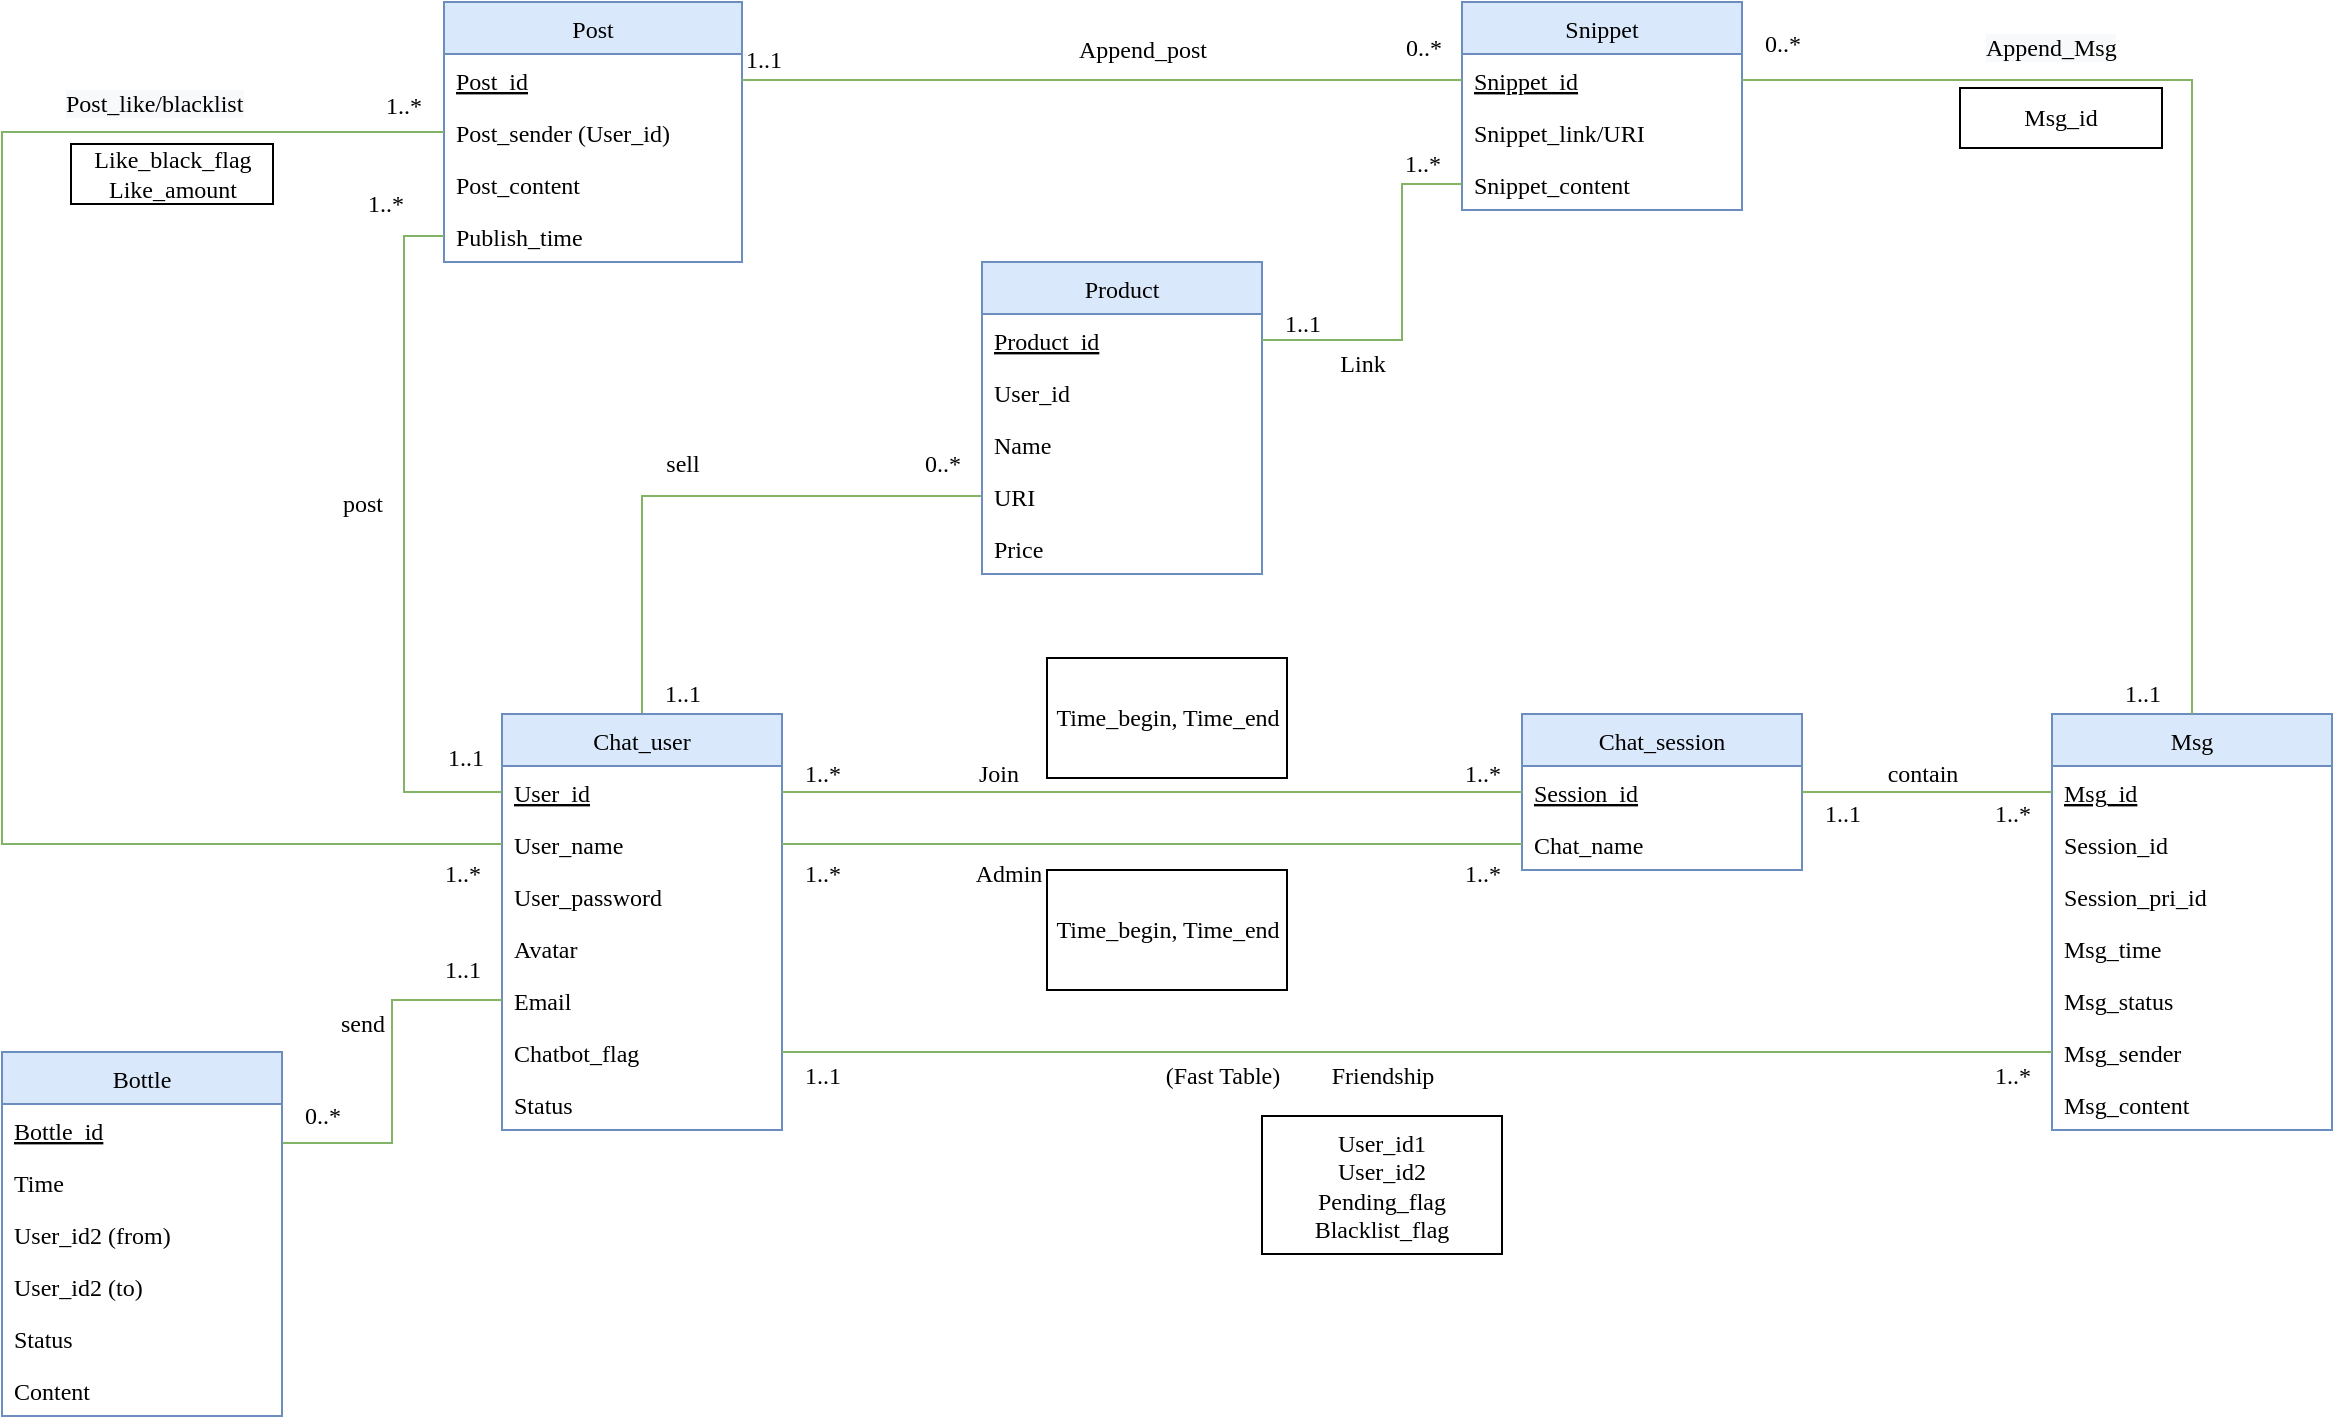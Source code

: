 <mxfile version="14.4.2" type="device"><diagram id="dTtkQIJYa2IMiTzv9Ntz" name="Page-1"><mxGraphModel dx="2128" dy="2342" grid="1" gridSize="10" guides="1" tooltips="1" connect="1" arrows="1" fold="1" page="1" pageScale="1" pageWidth="827" pageHeight="1169" math="0" shadow="0"><root><mxCell id="0"/><mxCell id="1" parent="0"/><mxCell id="8RAyutqbreIMR5R0XzN1-37" style="edgeStyle=orthogonalEdgeStyle;rounded=0;orthogonalLoop=1;jettySize=auto;html=1;exitX=0.5;exitY=0;exitDx=0;exitDy=0;entryX=0;entryY=0.5;entryDx=0;entryDy=0;endArrow=none;endFill=0;fontFamily=Verdana;fillColor=#d5e8d4;strokeColor=#82b366;" parent="1" source="8lagJGN-GqbH0Vg4iJa4-3" target="8RAyutqbreIMR5R0XzN1-34" edge="1"><mxGeometry relative="1" as="geometry"><Array as="points"><mxPoint x="200" y="216"/></Array></mxGeometry></mxCell><mxCell id="8lagJGN-GqbH0Vg4iJa4-3" value="Chat_user" style="swimlane;fontStyle=0;childLayout=stackLayout;horizontal=1;startSize=26;fillColor=#dae8fc;horizontalStack=0;resizeParent=1;resizeParentMax=0;resizeLast=0;collapsible=1;marginBottom=0;fontFamily=Verdana;strokeColor=#6c8ebf;" parent="1" vertex="1"><mxGeometry x="130" y="325" width="140" height="208" as="geometry"><mxRectangle x="470" y="430" width="60" height="26" as="alternateBounds"/></mxGeometry></mxCell><mxCell id="8lagJGN-GqbH0Vg4iJa4-4" value="User_id" style="text;strokeColor=none;fillColor=none;align=left;verticalAlign=top;spacingLeft=4;spacingRight=4;overflow=hidden;rotatable=0;points=[[0,0.5],[1,0.5]];portConstraint=eastwest;fontStyle=4;fontFamily=Verdana;" parent="8lagJGN-GqbH0Vg4iJa4-3" vertex="1"><mxGeometry y="26" width="140" height="26" as="geometry"/></mxCell><mxCell id="8lagJGN-GqbH0Vg4iJa4-5" value="User_name" style="text;strokeColor=none;fillColor=none;align=left;verticalAlign=top;spacingLeft=4;spacingRight=4;overflow=hidden;rotatable=0;points=[[0,0.5],[1,0.5]];portConstraint=eastwest;fontFamily=Verdana;" parent="8lagJGN-GqbH0Vg4iJa4-3" vertex="1"><mxGeometry y="52" width="140" height="26" as="geometry"/></mxCell><mxCell id="8lagJGN-GqbH0Vg4iJa4-6" value="User_password" style="text;strokeColor=none;fillColor=none;align=left;verticalAlign=top;spacingLeft=4;spacingRight=4;overflow=hidden;rotatable=0;points=[[0,0.5],[1,0.5]];portConstraint=eastwest;fontFamily=Verdana;" parent="8lagJGN-GqbH0Vg4iJa4-3" vertex="1"><mxGeometry y="78" width="140" height="26" as="geometry"/></mxCell><mxCell id="n4pVlpThut_DQTIlphxN-23" value="Avatar" style="text;strokeColor=none;fillColor=none;align=left;verticalAlign=top;spacingLeft=4;spacingRight=4;overflow=hidden;rotatable=0;points=[[0,0.5],[1,0.5]];portConstraint=eastwest;fontFamily=Verdana;" vertex="1" parent="8lagJGN-GqbH0Vg4iJa4-3"><mxGeometry y="104" width="140" height="26" as="geometry"/></mxCell><mxCell id="tEU7X94DvSa0BvS8k2yI-3" value="Email" style="text;strokeColor=none;fillColor=none;align=left;verticalAlign=top;spacingLeft=4;spacingRight=4;overflow=hidden;rotatable=0;points=[[0,0.5],[1,0.5]];portConstraint=eastwest;fontFamily=Verdana;" parent="8lagJGN-GqbH0Vg4iJa4-3" vertex="1"><mxGeometry y="130" width="140" height="26" as="geometry"/></mxCell><mxCell id="sKKU6vG8FIEmvplbqzsH-193" value="Chatbot_flag" style="text;strokeColor=none;fillColor=none;align=left;verticalAlign=top;spacingLeft=4;spacingRight=4;overflow=hidden;rotatable=0;points=[[0,0.5],[1,0.5]];portConstraint=eastwest;fontFamily=Verdana;" parent="8lagJGN-GqbH0Vg4iJa4-3" vertex="1"><mxGeometry y="156" width="140" height="26" as="geometry"/></mxCell><mxCell id="sKKU6vG8FIEmvplbqzsH-180" value="Status" style="text;strokeColor=none;fillColor=none;align=left;verticalAlign=top;spacingLeft=4;spacingRight=4;overflow=hidden;rotatable=0;points=[[0,0.5],[1,0.5]];portConstraint=eastwest;fontFamily=Verdana;" parent="8lagJGN-GqbH0Vg4iJa4-3" vertex="1"><mxGeometry y="182" width="140" height="26" as="geometry"/></mxCell><mxCell id="8lagJGN-GqbH0Vg4iJa4-7" value="Chat_session" style="swimlane;fontStyle=0;childLayout=stackLayout;horizontal=1;startSize=26;fillColor=#dae8fc;horizontalStack=0;resizeParent=1;resizeParentMax=0;resizeLast=0;collapsible=1;marginBottom=0;fontFamily=Verdana;strokeColor=#6c8ebf;" parent="1" vertex="1"><mxGeometry x="640" y="325" width="140" height="78" as="geometry"/></mxCell><mxCell id="8lagJGN-GqbH0Vg4iJa4-8" value="Session_id" style="text;strokeColor=none;fillColor=none;align=left;verticalAlign=top;spacingLeft=4;spacingRight=4;overflow=hidden;rotatable=0;points=[[0,0.5],[1,0.5]];portConstraint=eastwest;fontStyle=4;fontFamily=Verdana;" parent="8lagJGN-GqbH0Vg4iJa4-7" vertex="1"><mxGeometry y="26" width="140" height="26" as="geometry"/></mxCell><mxCell id="8lagJGN-GqbH0Vg4iJa4-9" value="Chat_name" style="text;strokeColor=none;fillColor=none;align=left;verticalAlign=top;spacingLeft=4;spacingRight=4;overflow=hidden;rotatable=0;points=[[0,0.5],[1,0.5]];portConstraint=eastwest;fontFamily=Verdana;" parent="8lagJGN-GqbH0Vg4iJa4-7" vertex="1"><mxGeometry y="52" width="140" height="26" as="geometry"/></mxCell><mxCell id="8lagJGN-GqbH0Vg4iJa4-69" value="Msg" style="swimlane;fontStyle=0;childLayout=stackLayout;horizontal=1;startSize=26;fillColor=#dae8fc;horizontalStack=0;resizeParent=1;resizeParentMax=0;resizeLast=0;collapsible=1;marginBottom=0;fontFamily=Verdana;strokeColor=#6c8ebf;" parent="1" vertex="1"><mxGeometry x="905" y="325" width="140" height="208" as="geometry"><mxRectangle x="970" y="430" width="60" height="26" as="alternateBounds"/></mxGeometry></mxCell><mxCell id="8lagJGN-GqbH0Vg4iJa4-76" value="Msg_id" style="text;strokeColor=none;fillColor=none;align=left;verticalAlign=top;spacingLeft=4;spacingRight=4;overflow=hidden;rotatable=0;points=[[0,0.5],[1,0.5]];portConstraint=eastwest;fontStyle=4;fontFamily=Verdana;" parent="8lagJGN-GqbH0Vg4iJa4-69" vertex="1"><mxGeometry y="26" width="140" height="26" as="geometry"/></mxCell><mxCell id="dCPLGyzFnE5LpVqUAaXf-25" value="Session_id" style="text;strokeColor=none;fillColor=none;align=left;verticalAlign=top;spacingLeft=4;spacingRight=4;overflow=hidden;rotatable=0;points=[[0,0.5],[1,0.5]];portConstraint=eastwest;fontStyle=0;fontFamily=Verdana;" parent="8lagJGN-GqbH0Vg4iJa4-69" vertex="1"><mxGeometry y="52" width="140" height="26" as="geometry"/></mxCell><mxCell id="sKKU6vG8FIEmvplbqzsH-26" value="Session_pri_id" style="text;strokeColor=none;fillColor=none;align=left;verticalAlign=top;spacingLeft=4;spacingRight=4;overflow=hidden;rotatable=0;points=[[0,0.5],[1,0.5]];portConstraint=eastwest;fontStyle=0;fontFamily=Verdana;" parent="8lagJGN-GqbH0Vg4iJa4-69" vertex="1"><mxGeometry y="78" width="140" height="26" as="geometry"/></mxCell><mxCell id="8lagJGN-GqbH0Vg4iJa4-70" value="Msg_time" style="text;strokeColor=none;fillColor=none;align=left;verticalAlign=top;spacingLeft=4;spacingRight=4;overflow=hidden;rotatable=0;points=[[0,0.5],[1,0.5]];portConstraint=eastwest;fontFamily=Verdana;fontStyle=0" parent="8lagJGN-GqbH0Vg4iJa4-69" vertex="1"><mxGeometry y="104" width="140" height="26" as="geometry"/></mxCell><mxCell id="2" value="Msg_status" style="text;strokeColor=none;fillColor=none;align=left;verticalAlign=top;spacingLeft=4;spacingRight=4;overflow=hidden;rotatable=0;points=[[0,0.5],[1,0.5]];portConstraint=eastwest;fontFamily=Verdana;fontStyle=0" parent="8lagJGN-GqbH0Vg4iJa4-69" vertex="1"><mxGeometry y="130" width="140" height="26" as="geometry"/></mxCell><mxCell id="8lagJGN-GqbH0Vg4iJa4-71" value="Msg_sender" style="text;strokeColor=none;fillColor=none;align=left;verticalAlign=top;spacingLeft=4;spacingRight=4;overflow=hidden;rotatable=0;points=[[0,0.5],[1,0.5]];portConstraint=eastwest;fontFamily=Verdana;fontStyle=0" parent="8lagJGN-GqbH0Vg4iJa4-69" vertex="1"><mxGeometry y="156" width="140" height="26" as="geometry"/></mxCell><mxCell id="8lagJGN-GqbH0Vg4iJa4-72" value="Msg_content" style="text;strokeColor=none;fillColor=none;align=left;verticalAlign=top;spacingLeft=4;spacingRight=4;overflow=hidden;rotatable=0;points=[[0,0.5],[1,0.5]];portConstraint=eastwest;fontFamily=Verdana;fontStyle=0" parent="8lagJGN-GqbH0Vg4iJa4-69" vertex="1"><mxGeometry y="182" width="140" height="26" as="geometry"/></mxCell><mxCell id="dCPLGyzFnE5LpVqUAaXf-17" value="1..*" style="text;html=1;align=center;verticalAlign=middle;resizable=0;points=[];autosize=1;fontFamily=Verdana;" parent="1" vertex="1"><mxGeometry x="270" y="345" width="40" height="20" as="geometry"/></mxCell><mxCell id="dCPLGyzFnE5LpVqUAaXf-18" value="1..*" style="text;html=1;align=center;verticalAlign=middle;resizable=0;points=[];autosize=1;fontFamily=Verdana;" parent="1" vertex="1"><mxGeometry x="600" y="345" width="40" height="20" as="geometry"/></mxCell><mxCell id="dCPLGyzFnE5LpVqUAaXf-21" style="edgeStyle=orthogonalEdgeStyle;rounded=0;orthogonalLoop=1;jettySize=auto;html=1;exitX=1;exitY=0.5;exitDx=0;exitDy=0;entryX=0;entryY=0.5;entryDx=0;entryDy=0;endArrow=none;endFill=0;fontFamily=Verdana;fillColor=#d5e8d4;strokeColor=#82b366;" parent="1" source="8lagJGN-GqbH0Vg4iJa4-8" target="8lagJGN-GqbH0Vg4iJa4-76" edge="1"><mxGeometry relative="1" as="geometry"/></mxCell><mxCell id="dCPLGyzFnE5LpVqUAaXf-22" value="1..*" style="text;html=1;align=center;verticalAlign=middle;resizable=0;points=[];autosize=1;fontFamily=Verdana;" parent="1" vertex="1"><mxGeometry x="865" y="365" width="40" height="20" as="geometry"/></mxCell><mxCell id="dCPLGyzFnE5LpVqUAaXf-23" value="1..1" style="text;html=1;align=center;verticalAlign=middle;resizable=0;points=[];autosize=1;fontFamily=Verdana;" parent="1" vertex="1"><mxGeometry x="780" y="365" width="40" height="20" as="geometry"/></mxCell><mxCell id="dCPLGyzFnE5LpVqUAaXf-55" style="edgeStyle=orthogonalEdgeStyle;rounded=0;orthogonalLoop=1;jettySize=auto;html=1;exitX=1;exitY=0.5;exitDx=0;exitDy=0;entryX=0;entryY=0.5;entryDx=0;entryDy=0;endArrow=none;endFill=0;fontFamily=Verdana;fillColor=#d5e8d4;strokeColor=#82b366;" parent="1" source="8lagJGN-GqbH0Vg4iJa4-5" target="8lagJGN-GqbH0Vg4iJa4-9" edge="1"><mxGeometry relative="1" as="geometry"><mxPoint x="270" y="468.0" as="sourcePoint"/><mxPoint x="390" y="469" as="targetPoint"/></mxGeometry></mxCell><mxCell id="dCPLGyzFnE5LpVqUAaXf-58" value="1..*" style="text;html=1;align=center;verticalAlign=middle;resizable=0;points=[];autosize=1;fontFamily=Verdana;" parent="1" vertex="1"><mxGeometry x="270" y="395" width="40" height="20" as="geometry"/></mxCell><mxCell id="tEU7X94DvSa0BvS8k2yI-45" value="1..*" style="text;html=1;align=center;verticalAlign=middle;resizable=0;points=[];autosize=1;strokeColor=none;fillColor=none;fontFamily=Verdana;" parent="1" vertex="1"><mxGeometry x="90" y="395" width="40" height="20" as="geometry"/></mxCell><mxCell id="sKKU6vG8FIEmvplbqzsH-25" value="(Fast Table)" style="text;html=1;align=center;verticalAlign=middle;resizable=0;points=[];autosize=1;fontFamily=Verdana;" parent="1" vertex="1"><mxGeometry x="445" y="496" width="90" height="20" as="geometry"/></mxCell><mxCell id="sKKU6vG8FIEmvplbqzsH-139" style="edgeStyle=orthogonalEdgeStyle;rounded=0;orthogonalLoop=1;jettySize=auto;html=1;exitX=1;exitY=0.5;exitDx=0;exitDy=0;entryX=0;entryY=0.5;entryDx=0;entryDy=0;endArrow=none;endFill=0;fontFamily=Verdana;fillColor=#d5e8d4;strokeColor=#82b366;" parent="1" source="sKKU6vG8FIEmvplbqzsH-193" target="8lagJGN-GqbH0Vg4iJa4-71" edge="1"><mxGeometry relative="1" as="geometry"><Array as="points"/><mxPoint x="500" y="644" as="targetPoint"/></mxGeometry></mxCell><mxCell id="sKKU6vG8FIEmvplbqzsH-142" value="1..*" style="text;html=1;align=center;verticalAlign=middle;resizable=0;points=[];autosize=1;fontFamily=Verdana;" parent="1" vertex="1"><mxGeometry x="865" y="496" width="40" height="20" as="geometry"/></mxCell><mxCell id="sKKU6vG8FIEmvplbqzsH-143" value="Post" style="swimlane;fontStyle=0;childLayout=stackLayout;horizontal=1;startSize=26;fillColor=#dae8fc;horizontalStack=0;resizeParent=1;resizeParentMax=0;resizeLast=0;collapsible=1;marginBottom=0;fontFamily=Verdana;strokeColor=#6c8ebf;" parent="1" vertex="1"><mxGeometry x="101" y="-31" width="149" height="130" as="geometry"/></mxCell><mxCell id="sKKU6vG8FIEmvplbqzsH-144" value="Post_id" style="text;strokeColor=none;fillColor=none;align=left;verticalAlign=top;spacingLeft=4;spacingRight=4;overflow=hidden;rotatable=0;points=[[0,0.5],[1,0.5]];portConstraint=eastwest;fontStyle=4;fontFamily=Verdana;" parent="sKKU6vG8FIEmvplbqzsH-143" vertex="1"><mxGeometry y="26" width="149" height="26" as="geometry"/></mxCell><mxCell id="sKKU6vG8FIEmvplbqzsH-149" value="Post_sender (User_id)" style="text;strokeColor=none;fillColor=none;align=left;verticalAlign=top;spacingLeft=4;spacingRight=4;overflow=hidden;rotatable=0;points=[[0,0.5],[1,0.5]];portConstraint=eastwest;fontStyle=0;fontFamily=Verdana;" parent="sKKU6vG8FIEmvplbqzsH-143" vertex="1"><mxGeometry y="52" width="149" height="26" as="geometry"/></mxCell><mxCell id="sKKU6vG8FIEmvplbqzsH-151" value="Post_content" style="text;strokeColor=none;fillColor=none;align=left;verticalAlign=top;spacingLeft=4;spacingRight=4;overflow=hidden;rotatable=0;points=[[0,0.5],[1,0.5]];portConstraint=eastwest;fontFamily=Verdana;" parent="sKKU6vG8FIEmvplbqzsH-143" vertex="1"><mxGeometry y="78" width="149" height="26" as="geometry"/></mxCell><mxCell id="sKKU6vG8FIEmvplbqzsH-145" value="Publish_time" style="text;strokeColor=none;fillColor=none;align=left;verticalAlign=top;spacingLeft=4;spacingRight=4;overflow=hidden;rotatable=0;points=[[0,0.5],[1,0.5]];portConstraint=eastwest;fontFamily=Verdana;" parent="sKKU6vG8FIEmvplbqzsH-143" vertex="1"><mxGeometry y="104" width="149" height="26" as="geometry"/></mxCell><mxCell id="sKKU6vG8FIEmvplbqzsH-169" value="Snippet" style="swimlane;fontStyle=0;childLayout=stackLayout;horizontal=1;startSize=26;fillColor=#dae8fc;horizontalStack=0;resizeParent=1;resizeParentMax=0;resizeLast=0;collapsible=1;marginBottom=0;fontFamily=Verdana;strokeColor=#6c8ebf;" parent="1" vertex="1"><mxGeometry x="610" y="-31" width="140" height="104" as="geometry"/></mxCell><mxCell id="sKKU6vG8FIEmvplbqzsH-170" value="Snippet_id" style="text;strokeColor=none;fillColor=none;align=left;verticalAlign=top;spacingLeft=4;spacingRight=4;overflow=hidden;rotatable=0;points=[[0,0.5],[1,0.5]];portConstraint=eastwest;fontStyle=4;fontFamily=Verdana;" parent="sKKU6vG8FIEmvplbqzsH-169" vertex="1"><mxGeometry y="26" width="140" height="26" as="geometry"/></mxCell><mxCell id="sKKU6vG8FIEmvplbqzsH-171" value="Snippet_link/URI" style="text;strokeColor=none;fillColor=none;align=left;verticalAlign=top;spacingLeft=4;spacingRight=4;overflow=hidden;rotatable=0;points=[[0,0.5],[1,0.5]];portConstraint=eastwest;fontStyle=0;fontFamily=Verdana;" parent="sKKU6vG8FIEmvplbqzsH-169" vertex="1"><mxGeometry y="52" width="140" height="26" as="geometry"/></mxCell><mxCell id="sKKU6vG8FIEmvplbqzsH-172" value="Snippet_content" style="text;strokeColor=none;fillColor=none;align=left;verticalAlign=top;spacingLeft=4;spacingRight=4;overflow=hidden;rotatable=0;points=[[0,0.5],[1,0.5]];portConstraint=eastwest;fontFamily=Verdana;" parent="sKKU6vG8FIEmvplbqzsH-169" vertex="1"><mxGeometry y="78" width="140" height="26" as="geometry"/></mxCell><mxCell id="sKKU6vG8FIEmvplbqzsH-178" style="edgeStyle=orthogonalEdgeStyle;rounded=0;orthogonalLoop=1;jettySize=auto;html=1;exitX=1;exitY=0.5;exitDx=0;exitDy=0;endArrow=none;endFill=0;fontFamily=Verdana;entryX=0;entryY=0.5;entryDx=0;entryDy=0;fillColor=#d5e8d4;strokeColor=#82b366;" parent="1" source="sKKU6vG8FIEmvplbqzsH-144" target="sKKU6vG8FIEmvplbqzsH-170" edge="1"><mxGeometry relative="1" as="geometry"><mxPoint x="610" y="10" as="targetPoint"/><Array as="points"><mxPoint x="540" y="8"/><mxPoint x="540" y="8"/></Array></mxGeometry></mxCell><mxCell id="sKKU6vG8FIEmvplbqzsH-194" style="edgeStyle=orthogonalEdgeStyle;rounded=0;orthogonalLoop=1;jettySize=auto;html=1;exitX=0;exitY=0.5;exitDx=0;exitDy=0;entryX=0;entryY=0.5;entryDx=0;entryDy=0;endArrow=none;endFill=0;fontFamily=Verdana;fillColor=#d5e8d4;strokeColor=#82b366;" parent="1" source="8lagJGN-GqbH0Vg4iJa4-5" target="sKKU6vG8FIEmvplbqzsH-149" edge="1"><mxGeometry relative="1" as="geometry"><Array as="points"><mxPoint x="-120" y="390"/><mxPoint x="-120" y="34"/></Array><mxPoint x="-70" y="100" as="targetPoint"/></mxGeometry></mxCell><mxCell id="11" value="1..1" style="text;html=1;resizable=0;points=[];autosize=1;align=left;verticalAlign=top;spacingTop=-4;fontFamily=Verdana;" parent="1" vertex="1"><mxGeometry x="250" y="-12" width="40" height="20" as="geometry"/></mxCell><mxCell id="13" value="0..*" style="text;html=1;resizable=0;points=[];autosize=1;align=left;verticalAlign=top;spacingTop=-4;fontFamily=Verdana;" parent="1" vertex="1"><mxGeometry x="580" y="-18" width="40" height="20" as="geometry"/></mxCell><mxCell id="21" value="1..*" style="text;html=1;resizable=0;points=[];autosize=1;align=left;verticalAlign=top;spacingTop=-4;fontFamily=Verdana;" parent="1" vertex="1"><mxGeometry x="70" y="11" width="40" height="20" as="geometry"/></mxCell><mxCell id="22" value="1..1" style="text;html=1;resizable=0;points=[];autosize=1;align=left;verticalAlign=top;spacingTop=-4;fontFamily=Verdana;" parent="1" vertex="1"><mxGeometry x="101" y="337" width="40" height="20" as="geometry"/></mxCell><mxCell id="8RAyutqbreIMR5R0XzN1-30" style="edgeStyle=orthogonalEdgeStyle;rounded=0;orthogonalLoop=1;jettySize=auto;html=1;exitX=1;exitY=0.5;exitDx=0;exitDy=0;entryX=0.5;entryY=0;entryDx=0;entryDy=0;endArrow=none;endFill=0;fontFamily=Verdana;fillColor=#d5e8d4;strokeColor=#82b366;" parent="1" source="sKKU6vG8FIEmvplbqzsH-170" target="8lagJGN-GqbH0Vg4iJa4-69" edge="1"><mxGeometry relative="1" as="geometry"><mxPoint x="1010" y="8" as="sourcePoint"/></mxGeometry></mxCell><mxCell id="8RAyutqbreIMR5R0XzN1-31" value="Product" style="swimlane;fontStyle=0;childLayout=stackLayout;horizontal=1;startSize=26;fillColor=#dae8fc;horizontalStack=0;resizeParent=1;resizeParentMax=0;resizeLast=0;collapsible=1;marginBottom=0;fontFamily=Verdana;strokeColor=#6c8ebf;" parent="1" vertex="1"><mxGeometry x="370" y="99" width="140" height="156" as="geometry"/></mxCell><mxCell id="8RAyutqbreIMR5R0XzN1-32" value="Product_id" style="text;strokeColor=none;fillColor=none;align=left;verticalAlign=top;spacingLeft=4;spacingRight=4;overflow=hidden;rotatable=0;points=[[0,0.5],[1,0.5]];portConstraint=eastwest;fontStyle=4;fontFamily=Verdana;" parent="8RAyutqbreIMR5R0XzN1-31" vertex="1"><mxGeometry y="26" width="140" height="26" as="geometry"/></mxCell><mxCell id="8RAyutqbreIMR5R0XzN1-36" value="User_id" style="text;strokeColor=none;fillColor=none;align=left;verticalAlign=top;spacingLeft=4;spacingRight=4;overflow=hidden;rotatable=0;points=[[0,0.5],[1,0.5]];portConstraint=eastwest;fontFamily=Verdana;" parent="8RAyutqbreIMR5R0XzN1-31" vertex="1"><mxGeometry y="52" width="140" height="26" as="geometry"/></mxCell><mxCell id="8RAyutqbreIMR5R0XzN1-33" value="Name" style="text;strokeColor=none;fillColor=none;align=left;verticalAlign=top;spacingLeft=4;spacingRight=4;overflow=hidden;rotatable=0;points=[[0,0.5],[1,0.5]];portConstraint=eastwest;fontStyle=0;fontFamily=Verdana;" parent="8RAyutqbreIMR5R0XzN1-31" vertex="1"><mxGeometry y="78" width="140" height="26" as="geometry"/></mxCell><mxCell id="8RAyutqbreIMR5R0XzN1-34" value="URI" style="text;strokeColor=none;fillColor=none;align=left;verticalAlign=top;spacingLeft=4;spacingRight=4;overflow=hidden;rotatable=0;points=[[0,0.5],[1,0.5]];portConstraint=eastwest;fontFamily=Verdana;" parent="8RAyutqbreIMR5R0XzN1-31" vertex="1"><mxGeometry y="104" width="140" height="26" as="geometry"/></mxCell><mxCell id="8RAyutqbreIMR5R0XzN1-35" value="Price" style="text;strokeColor=none;fillColor=none;align=left;verticalAlign=top;spacingLeft=4;spacingRight=4;overflow=hidden;rotatable=0;points=[[0,0.5],[1,0.5]];portConstraint=eastwest;fontFamily=Verdana;" parent="8RAyutqbreIMR5R0XzN1-31" vertex="1"><mxGeometry y="130" width="140" height="26" as="geometry"/></mxCell><mxCell id="8RAyutqbreIMR5R0XzN1-87" style="edgeStyle=orthogonalEdgeStyle;rounded=0;orthogonalLoop=1;jettySize=auto;html=1;exitX=1;exitY=0.25;exitDx=0;exitDy=0;entryX=0;entryY=0.5;entryDx=0;entryDy=0;endArrow=none;endFill=0;fontFamily=Verdana;fontStyle=1;fillColor=#d5e8d4;strokeColor=#82b366;" parent="1" source="8RAyutqbreIMR5R0XzN1-45" target="tEU7X94DvSa0BvS8k2yI-3" edge="1"><mxGeometry relative="1" as="geometry"/></mxCell><mxCell id="8RAyutqbreIMR5R0XzN1-45" value="Bottle" style="swimlane;fontStyle=0;childLayout=stackLayout;horizontal=1;startSize=26;fillColor=#dae8fc;horizontalStack=0;resizeParent=1;resizeParentMax=0;resizeLast=0;collapsible=1;marginBottom=0;fontFamily=Verdana;strokeColor=#6c8ebf;" parent="1" vertex="1"><mxGeometry x="-120" y="494" width="140" height="182" as="geometry"><mxRectangle x="470" y="430" width="60" height="26" as="alternateBounds"/></mxGeometry></mxCell><mxCell id="8RAyutqbreIMR5R0XzN1-46" value="Bottle_id" style="text;strokeColor=none;fillColor=none;align=left;verticalAlign=top;spacingLeft=4;spacingRight=4;overflow=hidden;rotatable=0;points=[[0,0.5],[1,0.5]];portConstraint=eastwest;fontStyle=4;fontFamily=Verdana;" parent="8RAyutqbreIMR5R0XzN1-45" vertex="1"><mxGeometry y="26" width="140" height="26" as="geometry"/></mxCell><mxCell id="8RAyutqbreIMR5R0XzN1-61" value="Time" style="text;strokeColor=none;fillColor=none;align=left;verticalAlign=top;spacingLeft=4;spacingRight=4;overflow=hidden;rotatable=0;points=[[0,0.5],[1,0.5]];portConstraint=eastwest;fontFamily=Verdana;" parent="8RAyutqbreIMR5R0XzN1-45" vertex="1"><mxGeometry y="52" width="140" height="26" as="geometry"/></mxCell><mxCell id="8RAyutqbreIMR5R0XzN1-47" value="User_id2 (from)" style="text;strokeColor=none;fillColor=none;align=left;verticalAlign=top;spacingLeft=4;spacingRight=4;overflow=hidden;rotatable=0;points=[[0,0.5],[1,0.5]];portConstraint=eastwest;fontFamily=Verdana;" parent="8RAyutqbreIMR5R0XzN1-45" vertex="1"><mxGeometry y="78" width="140" height="26" as="geometry"/></mxCell><mxCell id="8RAyutqbreIMR5R0XzN1-59" value="User_id2 (to)" style="text;strokeColor=none;fillColor=none;align=left;verticalAlign=top;spacingLeft=4;spacingRight=4;overflow=hidden;rotatable=0;points=[[0,0.5],[1,0.5]];portConstraint=eastwest;fontFamily=Verdana;" parent="8RAyutqbreIMR5R0XzN1-45" vertex="1"><mxGeometry y="104" width="140" height="26" as="geometry"/></mxCell><mxCell id="8RAyutqbreIMR5R0XzN1-62" value="Status" style="text;strokeColor=none;fillColor=none;align=left;verticalAlign=top;spacingLeft=4;spacingRight=4;overflow=hidden;rotatable=0;points=[[0,0.5],[1,0.5]];portConstraint=eastwest;fontFamily=Verdana;" parent="8RAyutqbreIMR5R0XzN1-45" vertex="1"><mxGeometry y="130" width="140" height="26" as="geometry"/></mxCell><mxCell id="8RAyutqbreIMR5R0XzN1-48" value="Content" style="text;strokeColor=none;fillColor=none;align=left;verticalAlign=top;spacingLeft=4;spacingRight=4;overflow=hidden;rotatable=0;points=[[0,0.5],[1,0.5]];portConstraint=eastwest;fontFamily=Verdana;" parent="8RAyutqbreIMR5R0XzN1-45" vertex="1"><mxGeometry y="156" width="140" height="26" as="geometry"/></mxCell><mxCell id="8RAyutqbreIMR5R0XzN1-63" value="0..*" style="text;html=1;align=center;verticalAlign=middle;resizable=0;points=[];autosize=1;fontFamily=Verdana;" parent="1" vertex="1"><mxGeometry x="20" y="516" width="40" height="20" as="geometry"/></mxCell><mxCell id="8RAyutqbreIMR5R0XzN1-64" value="1..1" style="text;html=1;align=center;verticalAlign=middle;resizable=0;points=[];autosize=1;fontFamily=Verdana;" parent="1" vertex="1"><mxGeometry x="90" y="443" width="40" height="20" as="geometry"/></mxCell><mxCell id="8RAyutqbreIMR5R0XzN1-66" value="Append_post" style="text;html=1;align=center;verticalAlign=middle;resizable=0;points=[];autosize=1;fontFamily=Verdana;" parent="1" vertex="1"><mxGeometry x="405" y="-17" width="90" height="20" as="geometry"/></mxCell><mxCell id="8RAyutqbreIMR5R0XzN1-67" value="Link" style="text;html=1;align=center;verticalAlign=middle;resizable=0;points=[];autosize=1;fontFamily=Verdana;" parent="1" vertex="1"><mxGeometry x="540" y="140" width="40" height="20" as="geometry"/></mxCell><mxCell id="8RAyutqbreIMR5R0XzN1-68" style="edgeStyle=orthogonalEdgeStyle;rounded=0;orthogonalLoop=1;jettySize=auto;html=1;exitX=0;exitY=0.5;exitDx=0;exitDy=0;entryX=1;entryY=0.5;entryDx=0;entryDy=0;endArrow=none;endFill=0;fontFamily=Verdana;fillColor=#d5e8d4;strokeColor=#82b366;" parent="1" source="sKKU6vG8FIEmvplbqzsH-172" target="8RAyutqbreIMR5R0XzN1-32" edge="1"><mxGeometry relative="1" as="geometry"><Array as="points"><mxPoint x="580" y="60"/><mxPoint x="580" y="138"/></Array></mxGeometry></mxCell><mxCell id="8RAyutqbreIMR5R0XzN1-70" style="edgeStyle=orthogonalEdgeStyle;rounded=0;orthogonalLoop=1;jettySize=auto;html=1;exitX=1;exitY=0.5;exitDx=0;exitDy=0;entryX=0;entryY=0.5;entryDx=0;entryDy=0;endArrow=none;endFill=0;fontFamily=Verdana;fillColor=#d5e8d4;strokeColor=#82b366;" parent="1" source="8lagJGN-GqbH0Vg4iJa4-4" target="8lagJGN-GqbH0Vg4iJa4-8" edge="1"><mxGeometry relative="1" as="geometry"/></mxCell><mxCell id="8RAyutqbreIMR5R0XzN1-71" value="Join" style="text;html=1;align=center;verticalAlign=middle;resizable=0;points=[];autosize=1;fontFamily=Verdana;" parent="1" vertex="1"><mxGeometry x="357.5" y="345" width="40" height="20" as="geometry"/></mxCell><mxCell id="8RAyutqbreIMR5R0XzN1-72" value="Time_begin, Time_end" style="rounded=0;whiteSpace=wrap;html=1;fontFamily=Verdana;" parent="1" vertex="1"><mxGeometry x="402.5" y="297" width="120" height="60" as="geometry"/></mxCell><mxCell id="8RAyutqbreIMR5R0XzN1-74" value="Admin" style="text;html=1;align=center;verticalAlign=middle;resizable=0;points=[];autosize=1;fontFamily=Verdana;" parent="1" vertex="1"><mxGeometry x="357.5" y="395" width="50" height="20" as="geometry"/></mxCell><mxCell id="dCPLGyzFnE5LpVqUAaXf-61" value="1..*" style="text;html=1;align=center;verticalAlign=middle;resizable=0;points=[];autosize=1;fontFamily=Verdana;" parent="1" vertex="1"><mxGeometry x="600" y="395" width="40" height="20" as="geometry"/></mxCell><mxCell id="8RAyutqbreIMR5R0XzN1-76" value="Time_begin, Time_end" style="rounded=0;whiteSpace=wrap;html=1;fontFamily=Verdana;" parent="1" vertex="1"><mxGeometry x="402.5" y="403" width="120" height="60" as="geometry"/></mxCell><mxCell id="8RAyutqbreIMR5R0XzN1-77" value="Friendship" style="text;html=1;align=center;verticalAlign=middle;resizable=0;points=[];autosize=1;fontFamily=Verdana;" parent="1" vertex="1"><mxGeometry x="530" y="496" width="80" height="20" as="geometry"/></mxCell><mxCell id="8RAyutqbreIMR5R0XzN1-78" value="User_id1&lt;br&gt;User_id2&lt;br&gt;Pending_flag&lt;br&gt;Blacklist_flag" style="rounded=0;whiteSpace=wrap;html=1;fontFamily=Verdana;" parent="1" vertex="1"><mxGeometry x="510" y="526" width="120" height="69" as="geometry"/></mxCell><mxCell id="8RAyutqbreIMR5R0XzN1-79" value="&lt;span style=&quot;color: rgb(0, 0, 0); font-size: 12px; font-style: normal; font-weight: 400; letter-spacing: normal; text-align: center; text-indent: 0px; text-transform: none; word-spacing: 0px; background-color: rgb(248, 249, 250); display: inline; float: none;&quot;&gt;Post_like/blacklist&lt;/span&gt;" style="text;whiteSpace=wrap;html=1;fontFamily=Verdana;" parent="1" vertex="1"><mxGeometry x="-90" y="6" width="110" height="30" as="geometry"/></mxCell><mxCell id="8RAyutqbreIMR5R0XzN1-81" value="1..*" style="text;html=1;resizable=0;points=[];autosize=1;align=left;verticalAlign=top;spacingTop=-4;fontFamily=Verdana;" parent="1" vertex="1"><mxGeometry x="61" y="60" width="40" height="20" as="geometry"/></mxCell><mxCell id="8RAyutqbreIMR5R0XzN1-84" value="&lt;span&gt;Like_black_flag&lt;br&gt;Like_amount&lt;/span&gt;" style="rounded=0;whiteSpace=wrap;html=1;fontFamily=Verdana;" parent="1" vertex="1"><mxGeometry x="-85.5" y="40" width="101" height="30" as="geometry"/></mxCell><mxCell id="8RAyutqbreIMR5R0XzN1-85" value="&lt;meta charset=&quot;utf-8&quot;&gt;&lt;span style=&quot;color: rgb(0, 0, 0); font-size: 12px; font-style: normal; font-weight: 400; letter-spacing: normal; text-align: center; text-indent: 0px; text-transform: none; word-spacing: 0px; background-color: rgb(248, 249, 250); display: inline; float: none;&quot;&gt;Append_Msg&lt;/span&gt;" style="text;whiteSpace=wrap;html=1;fontFamily=Verdana;" parent="1" vertex="1"><mxGeometry x="870" y="-22" width="100" height="30" as="geometry"/></mxCell><mxCell id="8RAyutqbreIMR5R0XzN1-86" value="&lt;span&gt;Msg_id&lt;/span&gt;" style="rounded=0;whiteSpace=wrap;html=1;fontFamily=Verdana;" parent="1" vertex="1"><mxGeometry x="859" y="12" width="101" height="30" as="geometry"/></mxCell><mxCell id="8RAyutqbreIMR5R0XzN1-89" value="1..1" style="text;html=1;align=center;verticalAlign=middle;resizable=0;points=[];autosize=1;fontFamily=Verdana;" parent="1" vertex="1"><mxGeometry x="270" y="496" width="40" height="20" as="geometry"/></mxCell><mxCell id="8RAyutqbreIMR5R0XzN1-90" value="0..*" style="text;html=1;align=center;verticalAlign=middle;resizable=0;points=[];autosize=1;fontFamily=Verdana;" parent="1" vertex="1"><mxGeometry x="750" y="-20" width="40" height="20" as="geometry"/></mxCell><mxCell id="8RAyutqbreIMR5R0XzN1-91" value="1..1" style="text;html=1;align=center;verticalAlign=middle;resizable=0;points=[];autosize=1;fontFamily=Verdana;" parent="1" vertex="1"><mxGeometry x="930" y="305" width="40" height="20" as="geometry"/></mxCell><mxCell id="8RAyutqbreIMR5R0XzN1-92" value="1..1" style="text;html=1;align=center;verticalAlign=middle;resizable=0;points=[];autosize=1;fontFamily=Verdana;" parent="1" vertex="1"><mxGeometry x="510" y="120" width="40" height="20" as="geometry"/></mxCell><mxCell id="8RAyutqbreIMR5R0XzN1-93" value="1..*" style="text;html=1;align=center;verticalAlign=middle;resizable=0;points=[];autosize=1;fontFamily=Verdana;" parent="1" vertex="1"><mxGeometry x="570" y="40" width="40" height="20" as="geometry"/></mxCell><mxCell id="8RAyutqbreIMR5R0XzN1-94" value="0..*" style="text;html=1;align=center;verticalAlign=middle;resizable=0;points=[];autosize=1;fontFamily=Verdana;" parent="1" vertex="1"><mxGeometry x="330" y="190" width="40" height="20" as="geometry"/></mxCell><mxCell id="8RAyutqbreIMR5R0XzN1-95" value="1..1" style="text;html=1;align=center;verticalAlign=middle;resizable=0;points=[];autosize=1;fontFamily=Verdana;" parent="1" vertex="1"><mxGeometry x="200" y="305" width="40" height="20" as="geometry"/></mxCell><mxCell id="8RAyutqbreIMR5R0XzN1-97" value="sell" style="text;html=1;align=center;verticalAlign=middle;resizable=0;points=[];autosize=1;fontFamily=Verdana;" parent="1" vertex="1"><mxGeometry x="200" y="190" width="40" height="20" as="geometry"/></mxCell><mxCell id="8RAyutqbreIMR5R0XzN1-98" style="edgeStyle=orthogonalEdgeStyle;rounded=0;orthogonalLoop=1;jettySize=auto;html=1;exitX=0;exitY=0.5;exitDx=0;exitDy=0;entryX=0;entryY=0.5;entryDx=0;entryDy=0;endArrow=none;endFill=0;fontFamily=Verdana;fillColor=#d5e8d4;strokeColor=#82b366;" parent="1" source="8lagJGN-GqbH0Vg4iJa4-4" target="sKKU6vG8FIEmvplbqzsH-145" edge="1"><mxGeometry relative="1" as="geometry"/></mxCell><mxCell id="8RAyutqbreIMR5R0XzN1-99" value="post" style="text;html=1;align=center;verticalAlign=middle;resizable=0;points=[];autosize=1;fontFamily=Verdana;" parent="1" vertex="1"><mxGeometry x="40" y="210" width="40" height="20" as="geometry"/></mxCell><mxCell id="8EY1kNSvJ3aniSIvpZ7l-22" value="contain" style="text;html=1;align=center;verticalAlign=middle;resizable=0;points=[];autosize=1;fontFamily=Verdana;" parent="1" vertex="1"><mxGeometry x="810" y="345" width="60" height="20" as="geometry"/></mxCell><mxCell id="n4pVlpThut_DQTIlphxN-22" value="send" style="text;html=1;align=center;verticalAlign=middle;resizable=0;points=[];autosize=1;fontFamily=Verdana;" vertex="1" parent="1"><mxGeometry x="40" y="470" width="40" height="20" as="geometry"/></mxCell></root></mxGraphModel></diagram></mxfile>